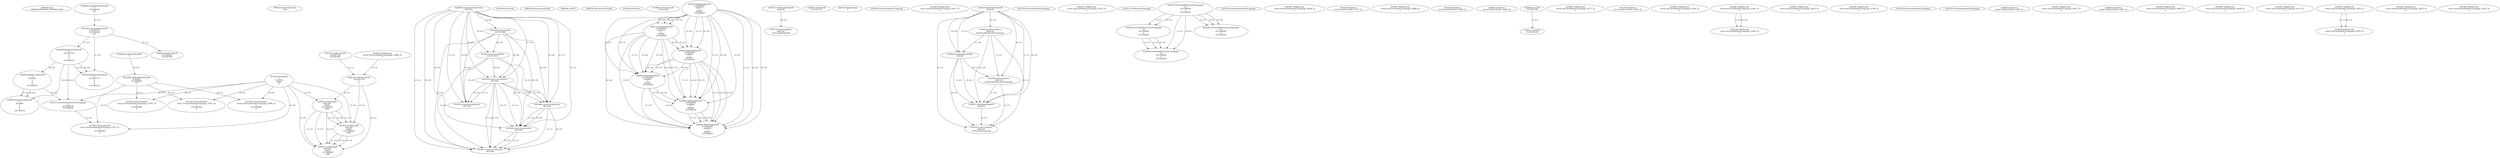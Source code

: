 // Global SCDG with merge call
digraph {
	0 [label="6850628.main
0008fdfc59d62544fccd754b827a3800"]
	1 [label="4254480.GetModuleHandleW
0"]
	2 [label="6844434.SetThreadLocale
1024"]
	3 [label="4243965.InitializeCriticalSection
6917004"]
	4 [label="4243979.GetVersion
"]
	5 [label="4250188.GetSystemInfo
2147417660"]
	3 -> 5 [label="(0-->0)"]
	6 [label="6844540.GetCommandLineW
"]
	7 [label="4214413.GetStartupInfoW
2147417624"]
	3 -> 7 [label="(0-->0)"]
	5 -> 7 [label="(0-->0)"]
	8 [label="6844560.GetACP
"]
	9 [label="6844580.GetCurrentThreadId
"]
	10 [label="4250204.GetVersion
"]
	11 [label="4276690.GetVersionExW
2147417420"]
	12 [label="4243306.GetModuleFileNameW
4194304
2147408904
522"]
	1 -> 12 [label="(0-->1)"]
	13 [label="4248064.GetModuleFileNameW
0
2147408370
261"]
	14 [label="4215383.VirtualAlloc
0
1310704
4096
4"]
	15 [label="4246338.RegOpenKeyExW
2147483649
4246772
0
983065
2147408236"]
	16 [label="4246372.RegOpenKeyExW
2147483650
4246772
0
983065
2147408236"]
	15 -> 16 [label="(2-->2)"]
	15 -> 16 [label="(4-->4)"]
	15 -> 16 [label="(5-->5)"]
	17 [label="4245741.GetModuleHandleW
4246160"]
	18 [label="4245758.GetProcAddress
9441320
GetLongPathNameW"]
	17 -> 18 [label="(0-->1)"]
	19 [label="4245785.GetLongPathNameW
2147407710
2147406542
261"]
	13 -> 19 [label="(3-->3)"]
	20 [label="4245683.CharNextW
2147407716"]
	21 [label="4246014.FindFirstFileW
2147406542
2147407064"]
	19 -> 21 [label="(2-->1)"]
	22 [label="4246556.RegQueryValueExW
0
2147407710
0
0
0
2147408232"]
	19 -> 22 [label="(1-->2)"]
	23 [label="4246635.RegQueryValueExW
0
4247000
0
0
0
2147408232"]
	22 -> 23 [label="(6-->6)"]
	24 [label="4246722.RegCloseKey
0"]
	25 [label="4247883.GetUserDefaultUILanguage
"]
	26 [label="4245418.EnterCriticalSection
6917004"]
	3 -> 26 [label="(1-->1)"]
	3 -> 26 [label="(0-->0)"]
	5 -> 26 [label="(0-->0)"]
	7 -> 26 [label="(0-->0)"]
	27 [label="4245469.LeaveCriticalSection
6917004"]
	3 -> 27 [label="(1-->1)"]
	26 -> 27 [label="(1-->1)"]
	3 -> 27 [label="(0-->0)"]
	5 -> 27 [label="(0-->0)"]
	7 -> 27 [label="(0-->0)"]
	26 -> 27 [label="(0-->0)"]
	28 [label="4245487.IsValidLocale
retval_GetUserDefaultUILanguage_34057_32
2"]
	29 [label="4244018.GetModuleHandleW
4244120"]
	30 [label="4244024.GetProcAddress
9441320
GetThreadPreferredUILanguages"]
	29 -> 30 [label="(0-->1)"]
	31 [label="4244044.GetModuleHandleW
4244120"]
	29 -> 31 [label="(1-->1)"]
	29 -> 31 [label="(0-->0)"]
	30 -> 31 [label="(1-->0)"]
	32 [label="4244050.GetProcAddress
9441320
SetThreadPreferredUILanguages"]
	29 -> 32 [label="(0-->1)"]
	30 -> 32 [label="(1-->1)"]
	31 -> 32 [label="(0-->1)"]
	33 [label="4244070.GetModuleHandleW
4244120"]
	29 -> 33 [label="(1-->1)"]
	31 -> 33 [label="(1-->1)"]
	29 -> 33 [label="(0-->0)"]
	30 -> 33 [label="(1-->0)"]
	31 -> 33 [label="(0-->0)"]
	32 -> 33 [label="(1-->0)"]
	34 [label="4244076.GetProcAddress
9441320
GetThreadUILanguage"]
	29 -> 34 [label="(0-->1)"]
	30 -> 34 [label="(1-->1)"]
	31 -> 34 [label="(0-->1)"]
	32 -> 34 [label="(1-->1)"]
	33 -> 34 [label="(0-->1)"]
	35 [label="4245454.LeaveCriticalSection
6917004"]
	3 -> 35 [label="(1-->1)"]
	26 -> 35 [label="(1-->1)"]
	3 -> 35 [label="(0-->0)"]
	5 -> 35 [label="(0-->0)"]
	7 -> 35 [label="(0-->0)"]
	26 -> 35 [label="(0-->0)"]
	36 [label="4247558.GetUserDefaultUILanguage
"]
	37 [label="4247567.GetLocaleInfoW
retval_GetUserDefaultUILanguage_33797_32
3
2147408268
4"]
	12 -> 37 [label="(0-->2)"]
	14 -> 37 [label="(4-->4)"]
	38 [label="4247247.FindFirstFileW
3224341740
2147407640"]
	39 [label="4246402.RegOpenKeyExW
2147483649
4246832
0
983065
2147408236"]
	15 -> 39 [label="(1-->1)"]
	15 -> 39 [label="(4-->4)"]
	16 -> 39 [label="(4-->4)"]
	15 -> 39 [label="(5-->5)"]
	16 -> 39 [label="(5-->5)"]
	40 [label="4245487.IsValidLocale
retval_GetUserDefaultUILanguage_33515_32
2"]
	41 [label="4245121.GetThreadUILanguage
"]
	42 [label="4245059.GetThreadPreferredUILanguages
56
2147408200
0
2147408244"]
	43 [label="4245215.SetThreadPreferredUILanguages
4
2147408220
2147408232"]
	14 -> 43 [label="(4-->1)"]
	22 -> 43 [label="(6-->3)"]
	23 -> 43 [label="(6-->3)"]
	44 [label="4245059.GetThreadPreferredUILanguages
56
2147408200
0
2147408240"]
	42 -> 44 [label="(1-->1)"]
	42 -> 44 [label="(2-->2)"]
	45 [label="4245088.GetThreadPreferredUILanguages
56
2147408200
0
2147408240"]
	42 -> 45 [label="(1-->1)"]
	44 -> 45 [label="(1-->1)"]
	42 -> 45 [label="(2-->2)"]
	44 -> 45 [label="(2-->2)"]
	44 -> 45 [label="(4-->4)"]
	46 [label="4245580.EnterCriticalSection
6917004"]
	3 -> 46 [label="(1-->1)"]
	26 -> 46 [label="(1-->1)"]
	27 -> 46 [label="(1-->1)"]
	3 -> 46 [label="(0-->0)"]
	5 -> 46 [label="(0-->0)"]
	7 -> 46 [label="(0-->0)"]
	26 -> 46 [label="(0-->0)"]
	27 -> 46 [label="(0-->0)"]
	47 [label="4246599.RegQueryValueExW
0
2147407710
0
0
0
2147408232"]
	19 -> 47 [label="(1-->2)"]
	22 -> 47 [label="(2-->2)"]
	22 -> 47 [label="(6-->6)"]
	48 [label="4247923.GetSystemDefaultUILanguage
"]
	49 [label="4245487.IsValidLocale
retval_GetSystemDefaultUILanguage_34458_32
2"]
	50 [label="4245487.IsValidLocale
retval_GetUserDefaultUILanguage_32980_32
2"]
	51 [label="4245621.LeaveCriticalSection
6917004"]
	3 -> 51 [label="(1-->1)"]
	26 -> 51 [label="(1-->1)"]
	27 -> 51 [label="(1-->1)"]
	46 -> 51 [label="(1-->1)"]
	3 -> 51 [label="(0-->0)"]
	5 -> 51 [label="(0-->0)"]
	7 -> 51 [label="(0-->0)"]
	26 -> 51 [label="(0-->0)"]
	27 -> 51 [label="(0-->0)"]
	46 -> 51 [label="(0-->0)"]
	52 [label="4247567.GetLocaleInfoW
retval_GetUserDefaultUILanguage_33671_32
3
2147408268
4"]
	12 -> 52 [label="(0-->2)"]
	14 -> 52 [label="(4-->4)"]
	53 [label="4247263.FindClose
retval_FindFirstFileW_33727_32"]
	54 [label="4248145.LoadLibraryExW
3224341740
0
2"]
	38 -> 54 [label="(1-->1)"]
	50 -> 54 [label="(2-->3)"]
	55 [label="4250073.LoadStringW
9441340
65485
2147409468
4096"]
	54 -> 55 [label="(0-->1)"]
	14 -> 55 [label="(3-->4)"]
	56 [label="4250073.LoadStringW
9441340
65484
2147409468
4096"]
	54 -> 56 [label="(0-->1)"]
	55 -> 56 [label="(1-->1)"]
	55 -> 56 [label="(3-->3)"]
	14 -> 56 [label="(3-->4)"]
	55 -> 56 [label="(4-->4)"]
	57 [label="4246432.RegOpenKeyExW
2147483650
4246832
0
983065
2147408236"]
	16 -> 57 [label="(1-->1)"]
	39 -> 57 [label="(2-->2)"]
	15 -> 57 [label="(4-->4)"]
	16 -> 57 [label="(4-->4)"]
	39 -> 57 [label="(4-->4)"]
	15 -> 57 [label="(5-->5)"]
	16 -> 57 [label="(5-->5)"]
	39 -> 57 [label="(5-->5)"]
	58 [label="4246462.RegOpenKeyExW
2147483649
4246884
0
983065
2147408236"]
	15 -> 58 [label="(1-->1)"]
	39 -> 58 [label="(1-->1)"]
	15 -> 58 [label="(4-->4)"]
	16 -> 58 [label="(4-->4)"]
	39 -> 58 [label="(4-->4)"]
	57 -> 58 [label="(4-->4)"]
	15 -> 58 [label="(5-->5)"]
	16 -> 58 [label="(5-->5)"]
	39 -> 58 [label="(5-->5)"]
	57 -> 58 [label="(5-->5)"]
	59 [label="4246676.RegQueryValueExW
0
4247000
0
0
0
2147408232"]
	23 -> 59 [label="(2-->2)"]
	22 -> 59 [label="(6-->6)"]
	23 -> 59 [label="(6-->6)"]
	60 [label="4245487.IsValidLocale
retval_GetUserDefaultUILanguage_33689_32
2"]
	61 [label="4247567.GetLocaleInfoW
retval_GetUserDefaultUILanguage_33980_32
3
2147408268
4"]
	12 -> 61 [label="(0-->2)"]
	14 -> 61 [label="(4-->4)"]
	62 [label="4247263.FindClose
retval_FindFirstFileW_33984_32"]
	63 [label="4246032.FindClose
retval_FindFirstFileW_32848_32"]
	64 [label="4246044.lstrlenW
2147407108"]
	65 [label="4246113.lstrlenW
2147407108"]
	64 -> 65 [label="(1-->1)"]
	66 [label="4245487.IsValidLocale
retval_GetUserDefaultUILanguage_33177_32
2"]
	67 [label="4245088.GetThreadPreferredUILanguages
56
2147408200
0
2147408244"]
	42 -> 67 [label="(1-->1)"]
	42 -> 67 [label="(2-->2)"]
	42 -> 67 [label="(4-->4)"]
	68 [label="4247567.GetLocaleInfoW
retval_GetUserDefaultUILanguage_33735_32
3
2147408268
4"]
	12 -> 68 [label="(0-->2)"]
	14 -> 68 [label="(4-->4)"]
	43 -> 68 [label="(1-->4)"]
	69 [label="4247263.FindClose
retval_FindFirstFileW_33855_32"]
	70 [label="4245487.IsValidLocale
retval_GetUserDefaultUILanguage_33184_32
2"]
	71 [label="4245487.IsValidLocale
retval_GetUserDefaultUILanguage_33362_32
2"]
	72 [label="4250073.LoadStringW
9441340
65483
2147409468
4096"]
	54 -> 72 [label="(0-->1)"]
	55 -> 72 [label="(1-->1)"]
	56 -> 72 [label="(1-->1)"]
	55 -> 72 [label="(3-->3)"]
	56 -> 72 [label="(3-->3)"]
	14 -> 72 [label="(3-->4)"]
	55 -> 72 [label="(4-->4)"]
	56 -> 72 [label="(4-->4)"]
	73 [label="4245487.IsValidLocale
retval_GetUserDefaultUILanguage_33813_32
2"]
	74 [label="4245487.IsValidLocale
retval_GetUserDefaultUILanguage_33799_32
2"]
	75 [label="4244766.IsValidLocale
retval_GetUserDefaultUILanguage_33362_32
2"]
	71 -> 75 [label="(1-->1)"]
	71 -> 75 [label="(2-->2)"]
	76 [label="4245525.GetSystemDefaultUILanguage
"]
	77 [label="4245552.GetSystemDefaultUILanguage
"]
	78 [label="4246032.FindClose
retval_FindFirstFileW_33564_32"]
	79 [label="4245487.IsValidLocale
retval_GetUserDefaultUILanguage_34071_32
2"]
	80 [label="4246032.FindClose
retval_FindFirstFileW_33807_32"]
	81 [label="4245487.IsValidLocale
retval_GetUserDefaultUILanguage_34085_32
2"]
	82 [label="4246492.RegOpenKeyExW
2147483649
4246936
0
983065
2147408236"]
	15 -> 82 [label="(1-->1)"]
	39 -> 82 [label="(1-->1)"]
	58 -> 82 [label="(1-->1)"]
	15 -> 82 [label="(4-->4)"]
	16 -> 82 [label="(4-->4)"]
	39 -> 82 [label="(4-->4)"]
	57 -> 82 [label="(4-->4)"]
	58 -> 82 [label="(4-->4)"]
	15 -> 82 [label="(5-->5)"]
	16 -> 82 [label="(5-->5)"]
	39 -> 82 [label="(5-->5)"]
	57 -> 82 [label="(5-->5)"]
	58 -> 82 [label="(5-->5)"]
	83 [label="4245487.IsValidLocale
retval_GetUserDefaultUILanguage_34028_32
2"]
	84 [label="4245487.IsValidLocale
retval_GetUserDefaultUILanguage_34174_32
2"]
	85 [label="4245487.IsValidLocale
retval_GetUserDefaultUILanguage_33952_32
2"]
	86 [label="4244766.IsValidLocale
retval_GetUserDefaultUILanguage_33952_32
2"]
	85 -> 86 [label="(1-->1)"]
	85 -> 86 [label="(2-->2)"]
	87 [label="4245487.IsValidLocale
retval_GetSystemDefaultUILanguage_34015_32
2"]
	88 [label="4245487.IsValidLocale
retval_GetSystemDefaultUILanguage_34213_32
2"]
}
